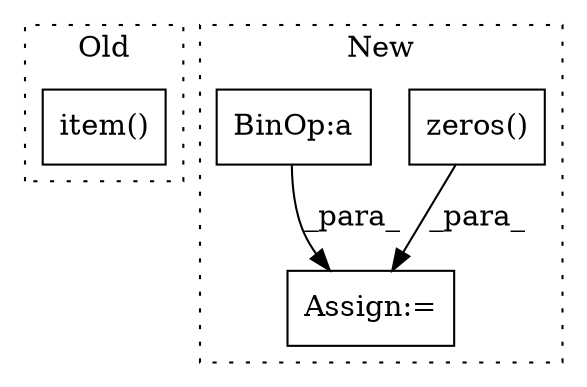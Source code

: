digraph G {
subgraph cluster0 {
1 [label="item()" a="75" s="599" l="48" shape="box"];
label = "Old";
style="dotted";
}
subgraph cluster1 {
2 [label="zeros()" a="75" s="723,742" l="12,1" shape="box"];
3 [label="Assign:=" a="68" s="757" l="3" shape="box"];
4 [label="BinOp:a" a="82" s="694" l="3" shape="box"];
label = "New";
style="dotted";
}
2 -> 3 [label="_para_"];
4 -> 3 [label="_para_"];
}